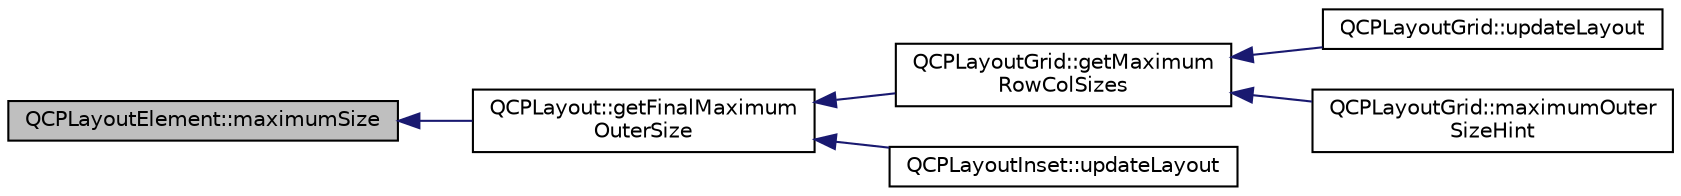 digraph "QCPLayoutElement::maximumSize"
{
  edge [fontname="Helvetica",fontsize="10",labelfontname="Helvetica",labelfontsize="10"];
  node [fontname="Helvetica",fontsize="10",shape=record];
  rankdir="LR";
  Node152 [label="QCPLayoutElement::maximumSize",height=0.2,width=0.4,color="black", fillcolor="grey75", style="filled", fontcolor="black"];
  Node152 -> Node153 [dir="back",color="midnightblue",fontsize="10",style="solid",fontname="Helvetica"];
  Node153 [label="QCPLayout::getFinalMaximum\lOuterSize",height=0.2,width=0.4,color="black", fillcolor="white", style="filled",URL="$class_q_c_p_layout.html#add49fd6843821a6126914b837ed52e22"];
  Node153 -> Node154 [dir="back",color="midnightblue",fontsize="10",style="solid",fontname="Helvetica"];
  Node154 [label="QCPLayoutGrid::getMaximum\lRowColSizes",height=0.2,width=0.4,color="black", fillcolor="white", style="filled",URL="$class_q_c_p_layout_grid.html#a9be77011ec5b5dfbe7fbda126659e1eb"];
  Node154 -> Node155 [dir="back",color="midnightblue",fontsize="10",style="solid",fontname="Helvetica"];
  Node155 [label="QCPLayoutGrid::updateLayout",height=0.2,width=0.4,color="black", fillcolor="white", style="filled",URL="$class_q_c_p_layout_grid.html#a6cf43f14d3fa335fd8758561ccf1f78c"];
  Node154 -> Node156 [dir="back",color="midnightblue",fontsize="10",style="solid",fontname="Helvetica"];
  Node156 [label="QCPLayoutGrid::maximumOuter\lSizeHint",height=0.2,width=0.4,color="black", fillcolor="white", style="filled",URL="$class_q_c_p_layout_grid.html#a41ce0014c220d77b909e2ca937f0e599"];
  Node153 -> Node157 [dir="back",color="midnightblue",fontsize="10",style="solid",fontname="Helvetica"];
  Node157 [label="QCPLayoutInset::updateLayout",height=0.2,width=0.4,color="black", fillcolor="white", style="filled",URL="$class_q_c_p_layout_inset.html#a493526b922ea66a75c45ef1842446988"];
}
